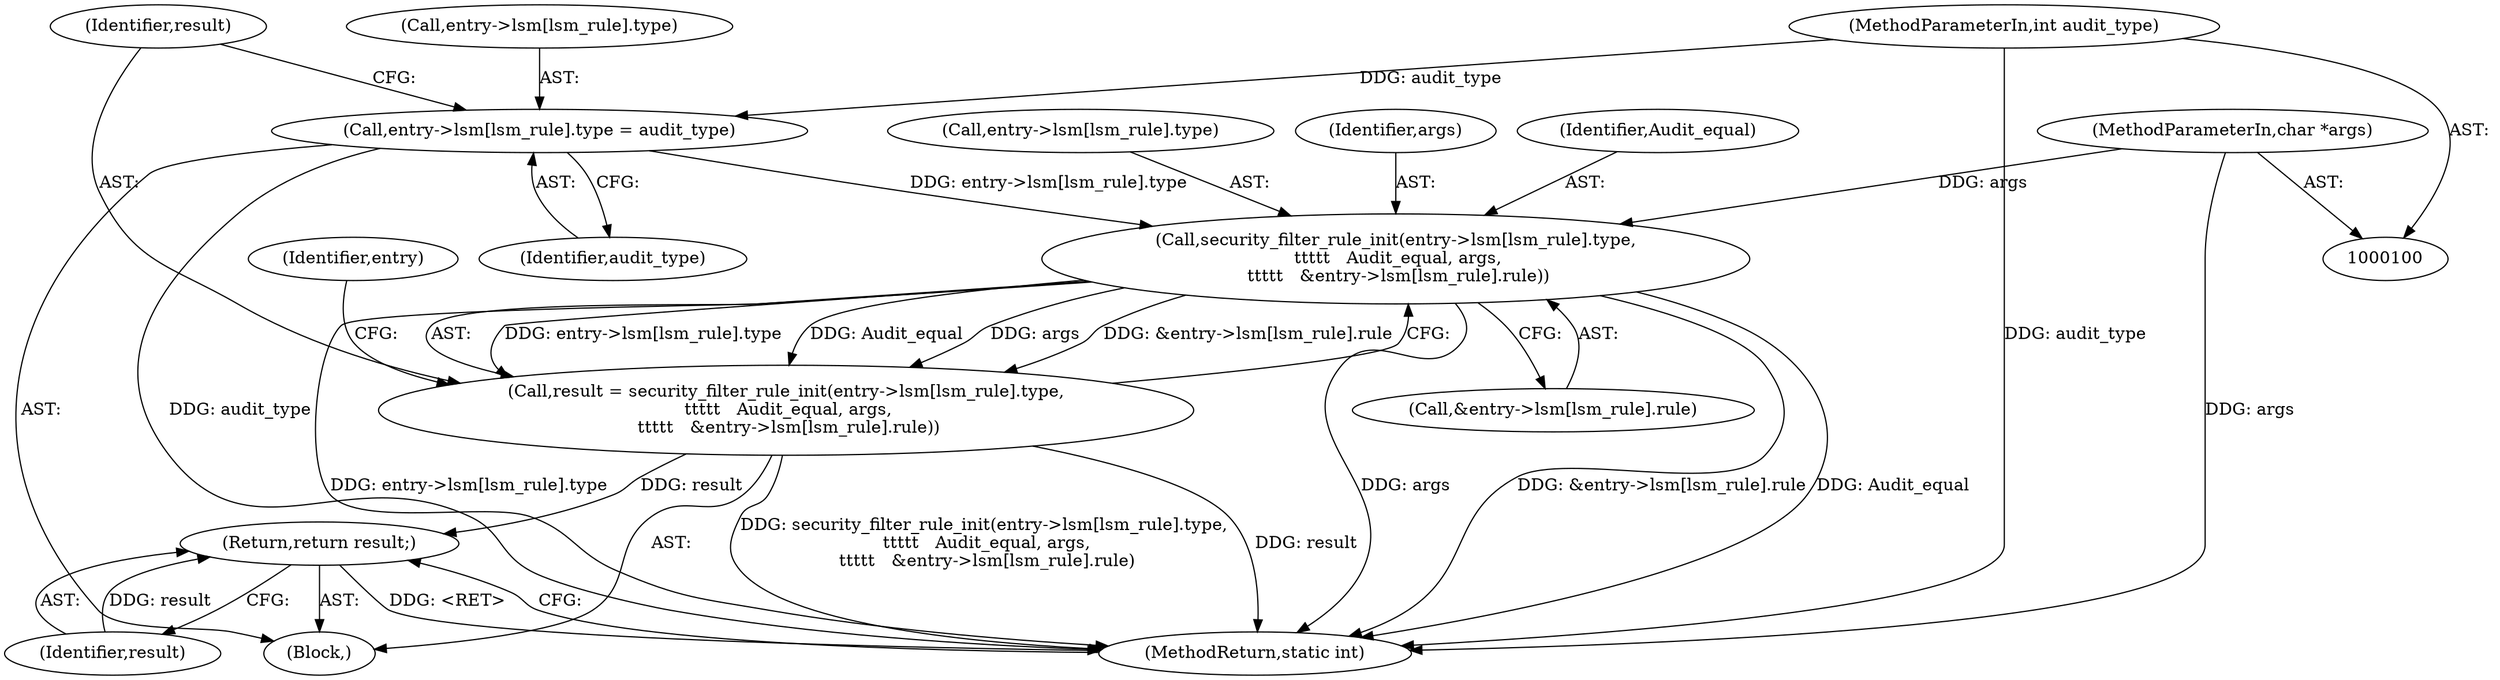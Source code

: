 digraph "0_linux_867c20265459d30a01b021a9c1e81fb4c5832aa9@array" {
"1000129" [label="(Call,security_filter_rule_init(entry->lsm[lsm_rule].type,\n \t\t\t\t\t   Audit_equal, args,\n \t\t\t\t\t   &entry->lsm[lsm_rule].rule))"];
"1000118" [label="(Call,entry->lsm[lsm_rule].type = audit_type)"];
"1000104" [label="(MethodParameterIn,int audit_type)"];
"1000102" [label="(MethodParameterIn,char *args)"];
"1000127" [label="(Call,result = security_filter_rule_init(entry->lsm[lsm_rule].type,\n \t\t\t\t\t   Audit_equal, args,\n \t\t\t\t\t   &entry->lsm[lsm_rule].rule))"];
"1000159" [label="(Return,return result;)"];
"1000137" [label="(Identifier,Audit_equal)"];
"1000152" [label="(Identifier,entry)"];
"1000130" [label="(Call,entry->lsm[lsm_rule].type)"];
"1000127" [label="(Call,result = security_filter_rule_init(entry->lsm[lsm_rule].type,\n \t\t\t\t\t   Audit_equal, args,\n \t\t\t\t\t   &entry->lsm[lsm_rule].rule))"];
"1000139" [label="(Call,&entry->lsm[lsm_rule].rule)"];
"1000128" [label="(Identifier,result)"];
"1000119" [label="(Call,entry->lsm[lsm_rule].type)"];
"1000159" [label="(Return,return result;)"];
"1000160" [label="(Identifier,result)"];
"1000138" [label="(Identifier,args)"];
"1000118" [label="(Call,entry->lsm[lsm_rule].type = audit_type)"];
"1000102" [label="(MethodParameterIn,char *args)"];
"1000126" [label="(Identifier,audit_type)"];
"1000161" [label="(MethodReturn,static int)"];
"1000104" [label="(MethodParameterIn,int audit_type)"];
"1000105" [label="(Block,)"];
"1000129" [label="(Call,security_filter_rule_init(entry->lsm[lsm_rule].type,\n \t\t\t\t\t   Audit_equal, args,\n \t\t\t\t\t   &entry->lsm[lsm_rule].rule))"];
"1000129" -> "1000127"  [label="AST: "];
"1000129" -> "1000139"  [label="CFG: "];
"1000130" -> "1000129"  [label="AST: "];
"1000137" -> "1000129"  [label="AST: "];
"1000138" -> "1000129"  [label="AST: "];
"1000139" -> "1000129"  [label="AST: "];
"1000127" -> "1000129"  [label="CFG: "];
"1000129" -> "1000161"  [label="DDG: &entry->lsm[lsm_rule].rule"];
"1000129" -> "1000161"  [label="DDG: Audit_equal"];
"1000129" -> "1000161"  [label="DDG: entry->lsm[lsm_rule].type"];
"1000129" -> "1000161"  [label="DDG: args"];
"1000129" -> "1000127"  [label="DDG: entry->lsm[lsm_rule].type"];
"1000129" -> "1000127"  [label="DDG: Audit_equal"];
"1000129" -> "1000127"  [label="DDG: args"];
"1000129" -> "1000127"  [label="DDG: &entry->lsm[lsm_rule].rule"];
"1000118" -> "1000129"  [label="DDG: entry->lsm[lsm_rule].type"];
"1000102" -> "1000129"  [label="DDG: args"];
"1000118" -> "1000105"  [label="AST: "];
"1000118" -> "1000126"  [label="CFG: "];
"1000119" -> "1000118"  [label="AST: "];
"1000126" -> "1000118"  [label="AST: "];
"1000128" -> "1000118"  [label="CFG: "];
"1000118" -> "1000161"  [label="DDG: audit_type"];
"1000104" -> "1000118"  [label="DDG: audit_type"];
"1000104" -> "1000100"  [label="AST: "];
"1000104" -> "1000161"  [label="DDG: audit_type"];
"1000102" -> "1000100"  [label="AST: "];
"1000102" -> "1000161"  [label="DDG: args"];
"1000127" -> "1000105"  [label="AST: "];
"1000128" -> "1000127"  [label="AST: "];
"1000152" -> "1000127"  [label="CFG: "];
"1000127" -> "1000161"  [label="DDG: security_filter_rule_init(entry->lsm[lsm_rule].type,\n \t\t\t\t\t   Audit_equal, args,\n \t\t\t\t\t   &entry->lsm[lsm_rule].rule)"];
"1000127" -> "1000161"  [label="DDG: result"];
"1000127" -> "1000159"  [label="DDG: result"];
"1000159" -> "1000105"  [label="AST: "];
"1000159" -> "1000160"  [label="CFG: "];
"1000160" -> "1000159"  [label="AST: "];
"1000161" -> "1000159"  [label="CFG: "];
"1000159" -> "1000161"  [label="DDG: <RET>"];
"1000160" -> "1000159"  [label="DDG: result"];
}
